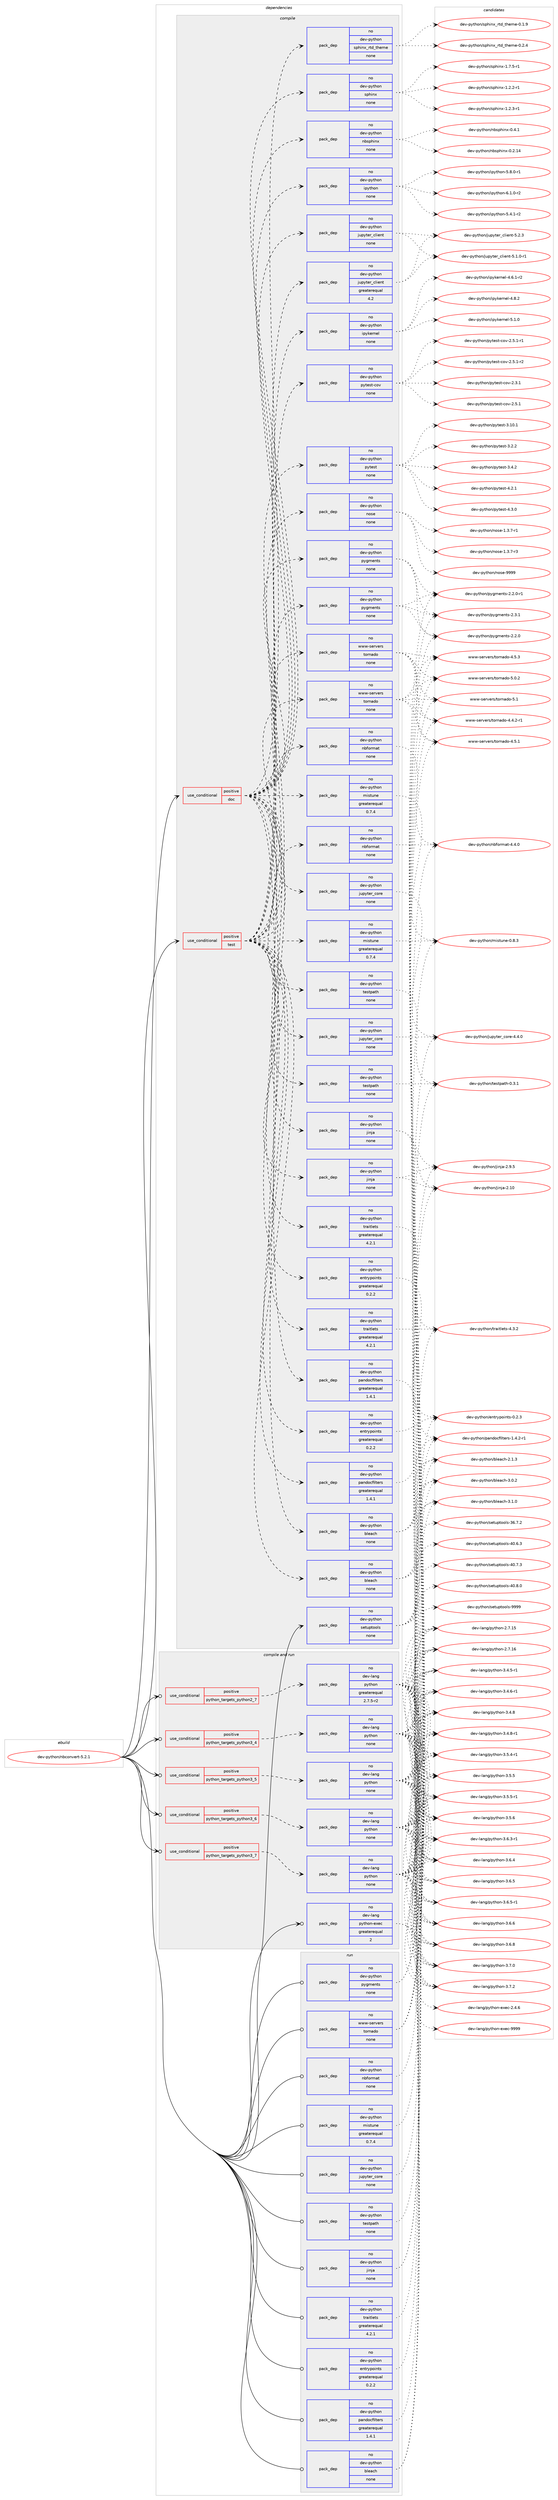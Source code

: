 digraph prolog {

# *************
# Graph options
# *************

newrank=true;
concentrate=true;
compound=true;
graph [rankdir=LR,fontname=Helvetica,fontsize=10,ranksep=1.5];#, ranksep=2.5, nodesep=0.2];
edge  [arrowhead=vee];
node  [fontname=Helvetica,fontsize=10];

# **********
# The ebuild
# **********

subgraph cluster_leftcol {
color=gray;
rank=same;
label=<<i>ebuild</i>>;
id [label="dev-python/nbconvert-5.2.1", color=red, width=4, href="../dev-python/nbconvert-5.2.1.svg"];
}

# ****************
# The dependencies
# ****************

subgraph cluster_midcol {
color=gray;
label=<<i>dependencies</i>>;
subgraph cluster_compile {
fillcolor="#eeeeee";
style=filled;
label=<<i>compile</i>>;
subgraph cond377928 {
dependency1420118 [label=<<TABLE BORDER="0" CELLBORDER="1" CELLSPACING="0" CELLPADDING="4"><TR><TD ROWSPAN="3" CELLPADDING="10">use_conditional</TD></TR><TR><TD>positive</TD></TR><TR><TD>doc</TD></TR></TABLE>>, shape=none, color=red];
subgraph pack1018916 {
dependency1420119 [label=<<TABLE BORDER="0" CELLBORDER="1" CELLSPACING="0" CELLPADDING="4" WIDTH="220"><TR><TD ROWSPAN="6" CELLPADDING="30">pack_dep</TD></TR><TR><TD WIDTH="110">no</TD></TR><TR><TD>dev-python</TD></TR><TR><TD>bleach</TD></TR><TR><TD>none</TD></TR><TR><TD></TD></TR></TABLE>>, shape=none, color=blue];
}
dependency1420118:e -> dependency1420119:w [weight=20,style="dashed",arrowhead="vee"];
subgraph pack1018917 {
dependency1420120 [label=<<TABLE BORDER="0" CELLBORDER="1" CELLSPACING="0" CELLPADDING="4" WIDTH="220"><TR><TD ROWSPAN="6" CELLPADDING="30">pack_dep</TD></TR><TR><TD WIDTH="110">no</TD></TR><TR><TD>dev-python</TD></TR><TR><TD>entrypoints</TD></TR><TR><TD>greaterequal</TD></TR><TR><TD>0.2.2</TD></TR></TABLE>>, shape=none, color=blue];
}
dependency1420118:e -> dependency1420120:w [weight=20,style="dashed",arrowhead="vee"];
subgraph pack1018918 {
dependency1420121 [label=<<TABLE BORDER="0" CELLBORDER="1" CELLSPACING="0" CELLPADDING="4" WIDTH="220"><TR><TD ROWSPAN="6" CELLPADDING="30">pack_dep</TD></TR><TR><TD WIDTH="110">no</TD></TR><TR><TD>dev-python</TD></TR><TR><TD>jinja</TD></TR><TR><TD>none</TD></TR><TR><TD></TD></TR></TABLE>>, shape=none, color=blue];
}
dependency1420118:e -> dependency1420121:w [weight=20,style="dashed",arrowhead="vee"];
subgraph pack1018919 {
dependency1420122 [label=<<TABLE BORDER="0" CELLBORDER="1" CELLSPACING="0" CELLPADDING="4" WIDTH="220"><TR><TD ROWSPAN="6" CELLPADDING="30">pack_dep</TD></TR><TR><TD WIDTH="110">no</TD></TR><TR><TD>dev-python</TD></TR><TR><TD>jupyter_core</TD></TR><TR><TD>none</TD></TR><TR><TD></TD></TR></TABLE>>, shape=none, color=blue];
}
dependency1420118:e -> dependency1420122:w [weight=20,style="dashed",arrowhead="vee"];
subgraph pack1018920 {
dependency1420123 [label=<<TABLE BORDER="0" CELLBORDER="1" CELLSPACING="0" CELLPADDING="4" WIDTH="220"><TR><TD ROWSPAN="6" CELLPADDING="30">pack_dep</TD></TR><TR><TD WIDTH="110">no</TD></TR><TR><TD>dev-python</TD></TR><TR><TD>mistune</TD></TR><TR><TD>greaterequal</TD></TR><TR><TD>0.7.4</TD></TR></TABLE>>, shape=none, color=blue];
}
dependency1420118:e -> dependency1420123:w [weight=20,style="dashed",arrowhead="vee"];
subgraph pack1018921 {
dependency1420124 [label=<<TABLE BORDER="0" CELLBORDER="1" CELLSPACING="0" CELLPADDING="4" WIDTH="220"><TR><TD ROWSPAN="6" CELLPADDING="30">pack_dep</TD></TR><TR><TD WIDTH="110">no</TD></TR><TR><TD>dev-python</TD></TR><TR><TD>nbformat</TD></TR><TR><TD>none</TD></TR><TR><TD></TD></TR></TABLE>>, shape=none, color=blue];
}
dependency1420118:e -> dependency1420124:w [weight=20,style="dashed",arrowhead="vee"];
subgraph pack1018922 {
dependency1420125 [label=<<TABLE BORDER="0" CELLBORDER="1" CELLSPACING="0" CELLPADDING="4" WIDTH="220"><TR><TD ROWSPAN="6" CELLPADDING="30">pack_dep</TD></TR><TR><TD WIDTH="110">no</TD></TR><TR><TD>dev-python</TD></TR><TR><TD>pandocfilters</TD></TR><TR><TD>greaterequal</TD></TR><TR><TD>1.4.1</TD></TR></TABLE>>, shape=none, color=blue];
}
dependency1420118:e -> dependency1420125:w [weight=20,style="dashed",arrowhead="vee"];
subgraph pack1018923 {
dependency1420126 [label=<<TABLE BORDER="0" CELLBORDER="1" CELLSPACING="0" CELLPADDING="4" WIDTH="220"><TR><TD ROWSPAN="6" CELLPADDING="30">pack_dep</TD></TR><TR><TD WIDTH="110">no</TD></TR><TR><TD>dev-python</TD></TR><TR><TD>pygments</TD></TR><TR><TD>none</TD></TR><TR><TD></TD></TR></TABLE>>, shape=none, color=blue];
}
dependency1420118:e -> dependency1420126:w [weight=20,style="dashed",arrowhead="vee"];
subgraph pack1018924 {
dependency1420127 [label=<<TABLE BORDER="0" CELLBORDER="1" CELLSPACING="0" CELLPADDING="4" WIDTH="220"><TR><TD ROWSPAN="6" CELLPADDING="30">pack_dep</TD></TR><TR><TD WIDTH="110">no</TD></TR><TR><TD>dev-python</TD></TR><TR><TD>traitlets</TD></TR><TR><TD>greaterequal</TD></TR><TR><TD>4.2.1</TD></TR></TABLE>>, shape=none, color=blue];
}
dependency1420118:e -> dependency1420127:w [weight=20,style="dashed",arrowhead="vee"];
subgraph pack1018925 {
dependency1420128 [label=<<TABLE BORDER="0" CELLBORDER="1" CELLSPACING="0" CELLPADDING="4" WIDTH="220"><TR><TD ROWSPAN="6" CELLPADDING="30">pack_dep</TD></TR><TR><TD WIDTH="110">no</TD></TR><TR><TD>dev-python</TD></TR><TR><TD>testpath</TD></TR><TR><TD>none</TD></TR><TR><TD></TD></TR></TABLE>>, shape=none, color=blue];
}
dependency1420118:e -> dependency1420128:w [weight=20,style="dashed",arrowhead="vee"];
subgraph pack1018926 {
dependency1420129 [label=<<TABLE BORDER="0" CELLBORDER="1" CELLSPACING="0" CELLPADDING="4" WIDTH="220"><TR><TD ROWSPAN="6" CELLPADDING="30">pack_dep</TD></TR><TR><TD WIDTH="110">no</TD></TR><TR><TD>www-servers</TD></TR><TR><TD>tornado</TD></TR><TR><TD>none</TD></TR><TR><TD></TD></TR></TABLE>>, shape=none, color=blue];
}
dependency1420118:e -> dependency1420129:w [weight=20,style="dashed",arrowhead="vee"];
subgraph pack1018927 {
dependency1420130 [label=<<TABLE BORDER="0" CELLBORDER="1" CELLSPACING="0" CELLPADDING="4" WIDTH="220"><TR><TD ROWSPAN="6" CELLPADDING="30">pack_dep</TD></TR><TR><TD WIDTH="110">no</TD></TR><TR><TD>dev-python</TD></TR><TR><TD>ipython</TD></TR><TR><TD>none</TD></TR><TR><TD></TD></TR></TABLE>>, shape=none, color=blue];
}
dependency1420118:e -> dependency1420130:w [weight=20,style="dashed",arrowhead="vee"];
subgraph pack1018928 {
dependency1420131 [label=<<TABLE BORDER="0" CELLBORDER="1" CELLSPACING="0" CELLPADDING="4" WIDTH="220"><TR><TD ROWSPAN="6" CELLPADDING="30">pack_dep</TD></TR><TR><TD WIDTH="110">no</TD></TR><TR><TD>dev-python</TD></TR><TR><TD>jupyter_client</TD></TR><TR><TD>none</TD></TR><TR><TD></TD></TR></TABLE>>, shape=none, color=blue];
}
dependency1420118:e -> dependency1420131:w [weight=20,style="dashed",arrowhead="vee"];
subgraph pack1018929 {
dependency1420132 [label=<<TABLE BORDER="0" CELLBORDER="1" CELLSPACING="0" CELLPADDING="4" WIDTH="220"><TR><TD ROWSPAN="6" CELLPADDING="30">pack_dep</TD></TR><TR><TD WIDTH="110">no</TD></TR><TR><TD>dev-python</TD></TR><TR><TD>nbsphinx</TD></TR><TR><TD>none</TD></TR><TR><TD></TD></TR></TABLE>>, shape=none, color=blue];
}
dependency1420118:e -> dependency1420132:w [weight=20,style="dashed",arrowhead="vee"];
subgraph pack1018930 {
dependency1420133 [label=<<TABLE BORDER="0" CELLBORDER="1" CELLSPACING="0" CELLPADDING="4" WIDTH="220"><TR><TD ROWSPAN="6" CELLPADDING="30">pack_dep</TD></TR><TR><TD WIDTH="110">no</TD></TR><TR><TD>dev-python</TD></TR><TR><TD>sphinx</TD></TR><TR><TD>none</TD></TR><TR><TD></TD></TR></TABLE>>, shape=none, color=blue];
}
dependency1420118:e -> dependency1420133:w [weight=20,style="dashed",arrowhead="vee"];
subgraph pack1018931 {
dependency1420134 [label=<<TABLE BORDER="0" CELLBORDER="1" CELLSPACING="0" CELLPADDING="4" WIDTH="220"><TR><TD ROWSPAN="6" CELLPADDING="30">pack_dep</TD></TR><TR><TD WIDTH="110">no</TD></TR><TR><TD>dev-python</TD></TR><TR><TD>sphinx_rtd_theme</TD></TR><TR><TD>none</TD></TR><TR><TD></TD></TR></TABLE>>, shape=none, color=blue];
}
dependency1420118:e -> dependency1420134:w [weight=20,style="dashed",arrowhead="vee"];
}
id:e -> dependency1420118:w [weight=20,style="solid",arrowhead="vee"];
subgraph cond377929 {
dependency1420135 [label=<<TABLE BORDER="0" CELLBORDER="1" CELLSPACING="0" CELLPADDING="4"><TR><TD ROWSPAN="3" CELLPADDING="10">use_conditional</TD></TR><TR><TD>positive</TD></TR><TR><TD>test</TD></TR></TABLE>>, shape=none, color=red];
subgraph pack1018932 {
dependency1420136 [label=<<TABLE BORDER="0" CELLBORDER="1" CELLSPACING="0" CELLPADDING="4" WIDTH="220"><TR><TD ROWSPAN="6" CELLPADDING="30">pack_dep</TD></TR><TR><TD WIDTH="110">no</TD></TR><TR><TD>dev-python</TD></TR><TR><TD>bleach</TD></TR><TR><TD>none</TD></TR><TR><TD></TD></TR></TABLE>>, shape=none, color=blue];
}
dependency1420135:e -> dependency1420136:w [weight=20,style="dashed",arrowhead="vee"];
subgraph pack1018933 {
dependency1420137 [label=<<TABLE BORDER="0" CELLBORDER="1" CELLSPACING="0" CELLPADDING="4" WIDTH="220"><TR><TD ROWSPAN="6" CELLPADDING="30">pack_dep</TD></TR><TR><TD WIDTH="110">no</TD></TR><TR><TD>dev-python</TD></TR><TR><TD>entrypoints</TD></TR><TR><TD>greaterequal</TD></TR><TR><TD>0.2.2</TD></TR></TABLE>>, shape=none, color=blue];
}
dependency1420135:e -> dependency1420137:w [weight=20,style="dashed",arrowhead="vee"];
subgraph pack1018934 {
dependency1420138 [label=<<TABLE BORDER="0" CELLBORDER="1" CELLSPACING="0" CELLPADDING="4" WIDTH="220"><TR><TD ROWSPAN="6" CELLPADDING="30">pack_dep</TD></TR><TR><TD WIDTH="110">no</TD></TR><TR><TD>dev-python</TD></TR><TR><TD>jinja</TD></TR><TR><TD>none</TD></TR><TR><TD></TD></TR></TABLE>>, shape=none, color=blue];
}
dependency1420135:e -> dependency1420138:w [weight=20,style="dashed",arrowhead="vee"];
subgraph pack1018935 {
dependency1420139 [label=<<TABLE BORDER="0" CELLBORDER="1" CELLSPACING="0" CELLPADDING="4" WIDTH="220"><TR><TD ROWSPAN="6" CELLPADDING="30">pack_dep</TD></TR><TR><TD WIDTH="110">no</TD></TR><TR><TD>dev-python</TD></TR><TR><TD>jupyter_core</TD></TR><TR><TD>none</TD></TR><TR><TD></TD></TR></TABLE>>, shape=none, color=blue];
}
dependency1420135:e -> dependency1420139:w [weight=20,style="dashed",arrowhead="vee"];
subgraph pack1018936 {
dependency1420140 [label=<<TABLE BORDER="0" CELLBORDER="1" CELLSPACING="0" CELLPADDING="4" WIDTH="220"><TR><TD ROWSPAN="6" CELLPADDING="30">pack_dep</TD></TR><TR><TD WIDTH="110">no</TD></TR><TR><TD>dev-python</TD></TR><TR><TD>mistune</TD></TR><TR><TD>greaterequal</TD></TR><TR><TD>0.7.4</TD></TR></TABLE>>, shape=none, color=blue];
}
dependency1420135:e -> dependency1420140:w [weight=20,style="dashed",arrowhead="vee"];
subgraph pack1018937 {
dependency1420141 [label=<<TABLE BORDER="0" CELLBORDER="1" CELLSPACING="0" CELLPADDING="4" WIDTH="220"><TR><TD ROWSPAN="6" CELLPADDING="30">pack_dep</TD></TR><TR><TD WIDTH="110">no</TD></TR><TR><TD>dev-python</TD></TR><TR><TD>nbformat</TD></TR><TR><TD>none</TD></TR><TR><TD></TD></TR></TABLE>>, shape=none, color=blue];
}
dependency1420135:e -> dependency1420141:w [weight=20,style="dashed",arrowhead="vee"];
subgraph pack1018938 {
dependency1420142 [label=<<TABLE BORDER="0" CELLBORDER="1" CELLSPACING="0" CELLPADDING="4" WIDTH="220"><TR><TD ROWSPAN="6" CELLPADDING="30">pack_dep</TD></TR><TR><TD WIDTH="110">no</TD></TR><TR><TD>dev-python</TD></TR><TR><TD>pandocfilters</TD></TR><TR><TD>greaterequal</TD></TR><TR><TD>1.4.1</TD></TR></TABLE>>, shape=none, color=blue];
}
dependency1420135:e -> dependency1420142:w [weight=20,style="dashed",arrowhead="vee"];
subgraph pack1018939 {
dependency1420143 [label=<<TABLE BORDER="0" CELLBORDER="1" CELLSPACING="0" CELLPADDING="4" WIDTH="220"><TR><TD ROWSPAN="6" CELLPADDING="30">pack_dep</TD></TR><TR><TD WIDTH="110">no</TD></TR><TR><TD>dev-python</TD></TR><TR><TD>pygments</TD></TR><TR><TD>none</TD></TR><TR><TD></TD></TR></TABLE>>, shape=none, color=blue];
}
dependency1420135:e -> dependency1420143:w [weight=20,style="dashed",arrowhead="vee"];
subgraph pack1018940 {
dependency1420144 [label=<<TABLE BORDER="0" CELLBORDER="1" CELLSPACING="0" CELLPADDING="4" WIDTH="220"><TR><TD ROWSPAN="6" CELLPADDING="30">pack_dep</TD></TR><TR><TD WIDTH="110">no</TD></TR><TR><TD>dev-python</TD></TR><TR><TD>traitlets</TD></TR><TR><TD>greaterequal</TD></TR><TR><TD>4.2.1</TD></TR></TABLE>>, shape=none, color=blue];
}
dependency1420135:e -> dependency1420144:w [weight=20,style="dashed",arrowhead="vee"];
subgraph pack1018941 {
dependency1420145 [label=<<TABLE BORDER="0" CELLBORDER="1" CELLSPACING="0" CELLPADDING="4" WIDTH="220"><TR><TD ROWSPAN="6" CELLPADDING="30">pack_dep</TD></TR><TR><TD WIDTH="110">no</TD></TR><TR><TD>dev-python</TD></TR><TR><TD>testpath</TD></TR><TR><TD>none</TD></TR><TR><TD></TD></TR></TABLE>>, shape=none, color=blue];
}
dependency1420135:e -> dependency1420145:w [weight=20,style="dashed",arrowhead="vee"];
subgraph pack1018942 {
dependency1420146 [label=<<TABLE BORDER="0" CELLBORDER="1" CELLSPACING="0" CELLPADDING="4" WIDTH="220"><TR><TD ROWSPAN="6" CELLPADDING="30">pack_dep</TD></TR><TR><TD WIDTH="110">no</TD></TR><TR><TD>www-servers</TD></TR><TR><TD>tornado</TD></TR><TR><TD>none</TD></TR><TR><TD></TD></TR></TABLE>>, shape=none, color=blue];
}
dependency1420135:e -> dependency1420146:w [weight=20,style="dashed",arrowhead="vee"];
subgraph pack1018943 {
dependency1420147 [label=<<TABLE BORDER="0" CELLBORDER="1" CELLSPACING="0" CELLPADDING="4" WIDTH="220"><TR><TD ROWSPAN="6" CELLPADDING="30">pack_dep</TD></TR><TR><TD WIDTH="110">no</TD></TR><TR><TD>dev-python</TD></TR><TR><TD>nose</TD></TR><TR><TD>none</TD></TR><TR><TD></TD></TR></TABLE>>, shape=none, color=blue];
}
dependency1420135:e -> dependency1420147:w [weight=20,style="dashed",arrowhead="vee"];
subgraph pack1018944 {
dependency1420148 [label=<<TABLE BORDER="0" CELLBORDER="1" CELLSPACING="0" CELLPADDING="4" WIDTH="220"><TR><TD ROWSPAN="6" CELLPADDING="30">pack_dep</TD></TR><TR><TD WIDTH="110">no</TD></TR><TR><TD>dev-python</TD></TR><TR><TD>pytest</TD></TR><TR><TD>none</TD></TR><TR><TD></TD></TR></TABLE>>, shape=none, color=blue];
}
dependency1420135:e -> dependency1420148:w [weight=20,style="dashed",arrowhead="vee"];
subgraph pack1018945 {
dependency1420149 [label=<<TABLE BORDER="0" CELLBORDER="1" CELLSPACING="0" CELLPADDING="4" WIDTH="220"><TR><TD ROWSPAN="6" CELLPADDING="30">pack_dep</TD></TR><TR><TD WIDTH="110">no</TD></TR><TR><TD>dev-python</TD></TR><TR><TD>pytest-cov</TD></TR><TR><TD>none</TD></TR><TR><TD></TD></TR></TABLE>>, shape=none, color=blue];
}
dependency1420135:e -> dependency1420149:w [weight=20,style="dashed",arrowhead="vee"];
subgraph pack1018946 {
dependency1420150 [label=<<TABLE BORDER="0" CELLBORDER="1" CELLSPACING="0" CELLPADDING="4" WIDTH="220"><TR><TD ROWSPAN="6" CELLPADDING="30">pack_dep</TD></TR><TR><TD WIDTH="110">no</TD></TR><TR><TD>dev-python</TD></TR><TR><TD>ipykernel</TD></TR><TR><TD>none</TD></TR><TR><TD></TD></TR></TABLE>>, shape=none, color=blue];
}
dependency1420135:e -> dependency1420150:w [weight=20,style="dashed",arrowhead="vee"];
subgraph pack1018947 {
dependency1420151 [label=<<TABLE BORDER="0" CELLBORDER="1" CELLSPACING="0" CELLPADDING="4" WIDTH="220"><TR><TD ROWSPAN="6" CELLPADDING="30">pack_dep</TD></TR><TR><TD WIDTH="110">no</TD></TR><TR><TD>dev-python</TD></TR><TR><TD>jupyter_client</TD></TR><TR><TD>greaterequal</TD></TR><TR><TD>4.2</TD></TR></TABLE>>, shape=none, color=blue];
}
dependency1420135:e -> dependency1420151:w [weight=20,style="dashed",arrowhead="vee"];
}
id:e -> dependency1420135:w [weight=20,style="solid",arrowhead="vee"];
subgraph pack1018948 {
dependency1420152 [label=<<TABLE BORDER="0" CELLBORDER="1" CELLSPACING="0" CELLPADDING="4" WIDTH="220"><TR><TD ROWSPAN="6" CELLPADDING="30">pack_dep</TD></TR><TR><TD WIDTH="110">no</TD></TR><TR><TD>dev-python</TD></TR><TR><TD>setuptools</TD></TR><TR><TD>none</TD></TR><TR><TD></TD></TR></TABLE>>, shape=none, color=blue];
}
id:e -> dependency1420152:w [weight=20,style="solid",arrowhead="vee"];
}
subgraph cluster_compileandrun {
fillcolor="#eeeeee";
style=filled;
label=<<i>compile and run</i>>;
subgraph cond377930 {
dependency1420153 [label=<<TABLE BORDER="0" CELLBORDER="1" CELLSPACING="0" CELLPADDING="4"><TR><TD ROWSPAN="3" CELLPADDING="10">use_conditional</TD></TR><TR><TD>positive</TD></TR><TR><TD>python_targets_python2_7</TD></TR></TABLE>>, shape=none, color=red];
subgraph pack1018949 {
dependency1420154 [label=<<TABLE BORDER="0" CELLBORDER="1" CELLSPACING="0" CELLPADDING="4" WIDTH="220"><TR><TD ROWSPAN="6" CELLPADDING="30">pack_dep</TD></TR><TR><TD WIDTH="110">no</TD></TR><TR><TD>dev-lang</TD></TR><TR><TD>python</TD></TR><TR><TD>greaterequal</TD></TR><TR><TD>2.7.5-r2</TD></TR></TABLE>>, shape=none, color=blue];
}
dependency1420153:e -> dependency1420154:w [weight=20,style="dashed",arrowhead="vee"];
}
id:e -> dependency1420153:w [weight=20,style="solid",arrowhead="odotvee"];
subgraph cond377931 {
dependency1420155 [label=<<TABLE BORDER="0" CELLBORDER="1" CELLSPACING="0" CELLPADDING="4"><TR><TD ROWSPAN="3" CELLPADDING="10">use_conditional</TD></TR><TR><TD>positive</TD></TR><TR><TD>python_targets_python3_4</TD></TR></TABLE>>, shape=none, color=red];
subgraph pack1018950 {
dependency1420156 [label=<<TABLE BORDER="0" CELLBORDER="1" CELLSPACING="0" CELLPADDING="4" WIDTH="220"><TR><TD ROWSPAN="6" CELLPADDING="30">pack_dep</TD></TR><TR><TD WIDTH="110">no</TD></TR><TR><TD>dev-lang</TD></TR><TR><TD>python</TD></TR><TR><TD>none</TD></TR><TR><TD></TD></TR></TABLE>>, shape=none, color=blue];
}
dependency1420155:e -> dependency1420156:w [weight=20,style="dashed",arrowhead="vee"];
}
id:e -> dependency1420155:w [weight=20,style="solid",arrowhead="odotvee"];
subgraph cond377932 {
dependency1420157 [label=<<TABLE BORDER="0" CELLBORDER="1" CELLSPACING="0" CELLPADDING="4"><TR><TD ROWSPAN="3" CELLPADDING="10">use_conditional</TD></TR><TR><TD>positive</TD></TR><TR><TD>python_targets_python3_5</TD></TR></TABLE>>, shape=none, color=red];
subgraph pack1018951 {
dependency1420158 [label=<<TABLE BORDER="0" CELLBORDER="1" CELLSPACING="0" CELLPADDING="4" WIDTH="220"><TR><TD ROWSPAN="6" CELLPADDING="30">pack_dep</TD></TR><TR><TD WIDTH="110">no</TD></TR><TR><TD>dev-lang</TD></TR><TR><TD>python</TD></TR><TR><TD>none</TD></TR><TR><TD></TD></TR></TABLE>>, shape=none, color=blue];
}
dependency1420157:e -> dependency1420158:w [weight=20,style="dashed",arrowhead="vee"];
}
id:e -> dependency1420157:w [weight=20,style="solid",arrowhead="odotvee"];
subgraph cond377933 {
dependency1420159 [label=<<TABLE BORDER="0" CELLBORDER="1" CELLSPACING="0" CELLPADDING="4"><TR><TD ROWSPAN="3" CELLPADDING="10">use_conditional</TD></TR><TR><TD>positive</TD></TR><TR><TD>python_targets_python3_6</TD></TR></TABLE>>, shape=none, color=red];
subgraph pack1018952 {
dependency1420160 [label=<<TABLE BORDER="0" CELLBORDER="1" CELLSPACING="0" CELLPADDING="4" WIDTH="220"><TR><TD ROWSPAN="6" CELLPADDING="30">pack_dep</TD></TR><TR><TD WIDTH="110">no</TD></TR><TR><TD>dev-lang</TD></TR><TR><TD>python</TD></TR><TR><TD>none</TD></TR><TR><TD></TD></TR></TABLE>>, shape=none, color=blue];
}
dependency1420159:e -> dependency1420160:w [weight=20,style="dashed",arrowhead="vee"];
}
id:e -> dependency1420159:w [weight=20,style="solid",arrowhead="odotvee"];
subgraph cond377934 {
dependency1420161 [label=<<TABLE BORDER="0" CELLBORDER="1" CELLSPACING="0" CELLPADDING="4"><TR><TD ROWSPAN="3" CELLPADDING="10">use_conditional</TD></TR><TR><TD>positive</TD></TR><TR><TD>python_targets_python3_7</TD></TR></TABLE>>, shape=none, color=red];
subgraph pack1018953 {
dependency1420162 [label=<<TABLE BORDER="0" CELLBORDER="1" CELLSPACING="0" CELLPADDING="4" WIDTH="220"><TR><TD ROWSPAN="6" CELLPADDING="30">pack_dep</TD></TR><TR><TD WIDTH="110">no</TD></TR><TR><TD>dev-lang</TD></TR><TR><TD>python</TD></TR><TR><TD>none</TD></TR><TR><TD></TD></TR></TABLE>>, shape=none, color=blue];
}
dependency1420161:e -> dependency1420162:w [weight=20,style="dashed",arrowhead="vee"];
}
id:e -> dependency1420161:w [weight=20,style="solid",arrowhead="odotvee"];
subgraph pack1018954 {
dependency1420163 [label=<<TABLE BORDER="0" CELLBORDER="1" CELLSPACING="0" CELLPADDING="4" WIDTH="220"><TR><TD ROWSPAN="6" CELLPADDING="30">pack_dep</TD></TR><TR><TD WIDTH="110">no</TD></TR><TR><TD>dev-lang</TD></TR><TR><TD>python-exec</TD></TR><TR><TD>greaterequal</TD></TR><TR><TD>2</TD></TR></TABLE>>, shape=none, color=blue];
}
id:e -> dependency1420163:w [weight=20,style="solid",arrowhead="odotvee"];
}
subgraph cluster_run {
fillcolor="#eeeeee";
style=filled;
label=<<i>run</i>>;
subgraph pack1018955 {
dependency1420164 [label=<<TABLE BORDER="0" CELLBORDER="1" CELLSPACING="0" CELLPADDING="4" WIDTH="220"><TR><TD ROWSPAN="6" CELLPADDING="30">pack_dep</TD></TR><TR><TD WIDTH="110">no</TD></TR><TR><TD>dev-python</TD></TR><TR><TD>bleach</TD></TR><TR><TD>none</TD></TR><TR><TD></TD></TR></TABLE>>, shape=none, color=blue];
}
id:e -> dependency1420164:w [weight=20,style="solid",arrowhead="odot"];
subgraph pack1018956 {
dependency1420165 [label=<<TABLE BORDER="0" CELLBORDER="1" CELLSPACING="0" CELLPADDING="4" WIDTH="220"><TR><TD ROWSPAN="6" CELLPADDING="30">pack_dep</TD></TR><TR><TD WIDTH="110">no</TD></TR><TR><TD>dev-python</TD></TR><TR><TD>entrypoints</TD></TR><TR><TD>greaterequal</TD></TR><TR><TD>0.2.2</TD></TR></TABLE>>, shape=none, color=blue];
}
id:e -> dependency1420165:w [weight=20,style="solid",arrowhead="odot"];
subgraph pack1018957 {
dependency1420166 [label=<<TABLE BORDER="0" CELLBORDER="1" CELLSPACING="0" CELLPADDING="4" WIDTH="220"><TR><TD ROWSPAN="6" CELLPADDING="30">pack_dep</TD></TR><TR><TD WIDTH="110">no</TD></TR><TR><TD>dev-python</TD></TR><TR><TD>jinja</TD></TR><TR><TD>none</TD></TR><TR><TD></TD></TR></TABLE>>, shape=none, color=blue];
}
id:e -> dependency1420166:w [weight=20,style="solid",arrowhead="odot"];
subgraph pack1018958 {
dependency1420167 [label=<<TABLE BORDER="0" CELLBORDER="1" CELLSPACING="0" CELLPADDING="4" WIDTH="220"><TR><TD ROWSPAN="6" CELLPADDING="30">pack_dep</TD></TR><TR><TD WIDTH="110">no</TD></TR><TR><TD>dev-python</TD></TR><TR><TD>jupyter_core</TD></TR><TR><TD>none</TD></TR><TR><TD></TD></TR></TABLE>>, shape=none, color=blue];
}
id:e -> dependency1420167:w [weight=20,style="solid",arrowhead="odot"];
subgraph pack1018959 {
dependency1420168 [label=<<TABLE BORDER="0" CELLBORDER="1" CELLSPACING="0" CELLPADDING="4" WIDTH="220"><TR><TD ROWSPAN="6" CELLPADDING="30">pack_dep</TD></TR><TR><TD WIDTH="110">no</TD></TR><TR><TD>dev-python</TD></TR><TR><TD>mistune</TD></TR><TR><TD>greaterequal</TD></TR><TR><TD>0.7.4</TD></TR></TABLE>>, shape=none, color=blue];
}
id:e -> dependency1420168:w [weight=20,style="solid",arrowhead="odot"];
subgraph pack1018960 {
dependency1420169 [label=<<TABLE BORDER="0" CELLBORDER="1" CELLSPACING="0" CELLPADDING="4" WIDTH="220"><TR><TD ROWSPAN="6" CELLPADDING="30">pack_dep</TD></TR><TR><TD WIDTH="110">no</TD></TR><TR><TD>dev-python</TD></TR><TR><TD>nbformat</TD></TR><TR><TD>none</TD></TR><TR><TD></TD></TR></TABLE>>, shape=none, color=blue];
}
id:e -> dependency1420169:w [weight=20,style="solid",arrowhead="odot"];
subgraph pack1018961 {
dependency1420170 [label=<<TABLE BORDER="0" CELLBORDER="1" CELLSPACING="0" CELLPADDING="4" WIDTH="220"><TR><TD ROWSPAN="6" CELLPADDING="30">pack_dep</TD></TR><TR><TD WIDTH="110">no</TD></TR><TR><TD>dev-python</TD></TR><TR><TD>pandocfilters</TD></TR><TR><TD>greaterequal</TD></TR><TR><TD>1.4.1</TD></TR></TABLE>>, shape=none, color=blue];
}
id:e -> dependency1420170:w [weight=20,style="solid",arrowhead="odot"];
subgraph pack1018962 {
dependency1420171 [label=<<TABLE BORDER="0" CELLBORDER="1" CELLSPACING="0" CELLPADDING="4" WIDTH="220"><TR><TD ROWSPAN="6" CELLPADDING="30">pack_dep</TD></TR><TR><TD WIDTH="110">no</TD></TR><TR><TD>dev-python</TD></TR><TR><TD>pygments</TD></TR><TR><TD>none</TD></TR><TR><TD></TD></TR></TABLE>>, shape=none, color=blue];
}
id:e -> dependency1420171:w [weight=20,style="solid",arrowhead="odot"];
subgraph pack1018963 {
dependency1420172 [label=<<TABLE BORDER="0" CELLBORDER="1" CELLSPACING="0" CELLPADDING="4" WIDTH="220"><TR><TD ROWSPAN="6" CELLPADDING="30">pack_dep</TD></TR><TR><TD WIDTH="110">no</TD></TR><TR><TD>dev-python</TD></TR><TR><TD>testpath</TD></TR><TR><TD>none</TD></TR><TR><TD></TD></TR></TABLE>>, shape=none, color=blue];
}
id:e -> dependency1420172:w [weight=20,style="solid",arrowhead="odot"];
subgraph pack1018964 {
dependency1420173 [label=<<TABLE BORDER="0" CELLBORDER="1" CELLSPACING="0" CELLPADDING="4" WIDTH="220"><TR><TD ROWSPAN="6" CELLPADDING="30">pack_dep</TD></TR><TR><TD WIDTH="110">no</TD></TR><TR><TD>dev-python</TD></TR><TR><TD>traitlets</TD></TR><TR><TD>greaterequal</TD></TR><TR><TD>4.2.1</TD></TR></TABLE>>, shape=none, color=blue];
}
id:e -> dependency1420173:w [weight=20,style="solid",arrowhead="odot"];
subgraph pack1018965 {
dependency1420174 [label=<<TABLE BORDER="0" CELLBORDER="1" CELLSPACING="0" CELLPADDING="4" WIDTH="220"><TR><TD ROWSPAN="6" CELLPADDING="30">pack_dep</TD></TR><TR><TD WIDTH="110">no</TD></TR><TR><TD>www-servers</TD></TR><TR><TD>tornado</TD></TR><TR><TD>none</TD></TR><TR><TD></TD></TR></TABLE>>, shape=none, color=blue];
}
id:e -> dependency1420174:w [weight=20,style="solid",arrowhead="odot"];
}
}

# **************
# The candidates
# **************

subgraph cluster_choices {
rank=same;
color=gray;
label=<<i>candidates</i>>;

subgraph choice1018916 {
color=black;
nodesep=1;
choice1001011184511212111610411111047981081019799104455046494651 [label="dev-python/bleach-2.1.3", color=red, width=4,href="../dev-python/bleach-2.1.3.svg"];
choice1001011184511212111610411111047981081019799104455146484650 [label="dev-python/bleach-3.0.2", color=red, width=4,href="../dev-python/bleach-3.0.2.svg"];
choice1001011184511212111610411111047981081019799104455146494648 [label="dev-python/bleach-3.1.0", color=red, width=4,href="../dev-python/bleach-3.1.0.svg"];
dependency1420119:e -> choice1001011184511212111610411111047981081019799104455046494651:w [style=dotted,weight="100"];
dependency1420119:e -> choice1001011184511212111610411111047981081019799104455146484650:w [style=dotted,weight="100"];
dependency1420119:e -> choice1001011184511212111610411111047981081019799104455146494648:w [style=dotted,weight="100"];
}
subgraph choice1018917 {
color=black;
nodesep=1;
choice1001011184511212111610411111047101110116114121112111105110116115454846504651 [label="dev-python/entrypoints-0.2.3", color=red, width=4,href="../dev-python/entrypoints-0.2.3.svg"];
dependency1420120:e -> choice1001011184511212111610411111047101110116114121112111105110116115454846504651:w [style=dotted,weight="100"];
}
subgraph choice1018918 {
color=black;
nodesep=1;
choice1001011184511212111610411111047106105110106974550464948 [label="dev-python/jinja-2.10", color=red, width=4,href="../dev-python/jinja-2.10.svg"];
choice100101118451121211161041111104710610511010697455046574653 [label="dev-python/jinja-2.9.5", color=red, width=4,href="../dev-python/jinja-2.9.5.svg"];
dependency1420121:e -> choice1001011184511212111610411111047106105110106974550464948:w [style=dotted,weight="100"];
dependency1420121:e -> choice100101118451121211161041111104710610511010697455046574653:w [style=dotted,weight="100"];
}
subgraph choice1018919 {
color=black;
nodesep=1;
choice10010111845112121116104111110471061171121211161011149599111114101455246524648 [label="dev-python/jupyter_core-4.4.0", color=red, width=4,href="../dev-python/jupyter_core-4.4.0.svg"];
dependency1420122:e -> choice10010111845112121116104111110471061171121211161011149599111114101455246524648:w [style=dotted,weight="100"];
}
subgraph choice1018920 {
color=black;
nodesep=1;
choice1001011184511212111610411111047109105115116117110101454846564651 [label="dev-python/mistune-0.8.3", color=red, width=4,href="../dev-python/mistune-0.8.3.svg"];
dependency1420123:e -> choice1001011184511212111610411111047109105115116117110101454846564651:w [style=dotted,weight="100"];
}
subgraph choice1018921 {
color=black;
nodesep=1;
choice10010111845112121116104111110471109810211111410997116455246524648 [label="dev-python/nbformat-4.4.0", color=red, width=4,href="../dev-python/nbformat-4.4.0.svg"];
dependency1420124:e -> choice10010111845112121116104111110471109810211111410997116455246524648:w [style=dotted,weight="100"];
}
subgraph choice1018922 {
color=black;
nodesep=1;
choice100101118451121211161041111104711297110100111991021051081161011141154549465246504511449 [label="dev-python/pandocfilters-1.4.2-r1", color=red, width=4,href="../dev-python/pandocfilters-1.4.2-r1.svg"];
dependency1420125:e -> choice100101118451121211161041111104711297110100111991021051081161011141154549465246504511449:w [style=dotted,weight="100"];
}
subgraph choice1018923 {
color=black;
nodesep=1;
choice1001011184511212111610411111047112121103109101110116115455046504648 [label="dev-python/pygments-2.2.0", color=red, width=4,href="../dev-python/pygments-2.2.0.svg"];
choice10010111845112121116104111110471121211031091011101161154550465046484511449 [label="dev-python/pygments-2.2.0-r1", color=red, width=4,href="../dev-python/pygments-2.2.0-r1.svg"];
choice1001011184511212111610411111047112121103109101110116115455046514649 [label="dev-python/pygments-2.3.1", color=red, width=4,href="../dev-python/pygments-2.3.1.svg"];
dependency1420126:e -> choice1001011184511212111610411111047112121103109101110116115455046504648:w [style=dotted,weight="100"];
dependency1420126:e -> choice10010111845112121116104111110471121211031091011101161154550465046484511449:w [style=dotted,weight="100"];
dependency1420126:e -> choice1001011184511212111610411111047112121103109101110116115455046514649:w [style=dotted,weight="100"];
}
subgraph choice1018924 {
color=black;
nodesep=1;
choice100101118451121211161041111104711611497105116108101116115455246514650 [label="dev-python/traitlets-4.3.2", color=red, width=4,href="../dev-python/traitlets-4.3.2.svg"];
dependency1420127:e -> choice100101118451121211161041111104711611497105116108101116115455246514650:w [style=dotted,weight="100"];
}
subgraph choice1018925 {
color=black;
nodesep=1;
choice100101118451121211161041111104711610111511611297116104454846514649 [label="dev-python/testpath-0.3.1", color=red, width=4,href="../dev-python/testpath-0.3.1.svg"];
dependency1420128:e -> choice100101118451121211161041111104711610111511611297116104454846514649:w [style=dotted,weight="100"];
}
subgraph choice1018926 {
color=black;
nodesep=1;
choice1191191194511510111411810111411547116111114110971001114552465246504511449 [label="www-servers/tornado-4.4.2-r1", color=red, width=4,href="../www-servers/tornado-4.4.2-r1.svg"];
choice119119119451151011141181011141154711611111411097100111455246534649 [label="www-servers/tornado-4.5.1", color=red, width=4,href="../www-servers/tornado-4.5.1.svg"];
choice119119119451151011141181011141154711611111411097100111455246534651 [label="www-servers/tornado-4.5.3", color=red, width=4,href="../www-servers/tornado-4.5.3.svg"];
choice119119119451151011141181011141154711611111411097100111455346484650 [label="www-servers/tornado-5.0.2", color=red, width=4,href="../www-servers/tornado-5.0.2.svg"];
choice11911911945115101114118101114115471161111141109710011145534649 [label="www-servers/tornado-5.1", color=red, width=4,href="../www-servers/tornado-5.1.svg"];
dependency1420129:e -> choice1191191194511510111411810111411547116111114110971001114552465246504511449:w [style=dotted,weight="100"];
dependency1420129:e -> choice119119119451151011141181011141154711611111411097100111455246534649:w [style=dotted,weight="100"];
dependency1420129:e -> choice119119119451151011141181011141154711611111411097100111455246534651:w [style=dotted,weight="100"];
dependency1420129:e -> choice119119119451151011141181011141154711611111411097100111455346484650:w [style=dotted,weight="100"];
dependency1420129:e -> choice11911911945115101114118101114115471161111141109710011145534649:w [style=dotted,weight="100"];
}
subgraph choice1018927 {
color=black;
nodesep=1;
choice10010111845112121116104111110471051121211161041111104553465246494511450 [label="dev-python/ipython-5.4.1-r2", color=red, width=4,href="../dev-python/ipython-5.4.1-r2.svg"];
choice10010111845112121116104111110471051121211161041111104553465646484511449 [label="dev-python/ipython-5.8.0-r1", color=red, width=4,href="../dev-python/ipython-5.8.0-r1.svg"];
choice10010111845112121116104111110471051121211161041111104554464946484511450 [label="dev-python/ipython-6.1.0-r2", color=red, width=4,href="../dev-python/ipython-6.1.0-r2.svg"];
dependency1420130:e -> choice10010111845112121116104111110471051121211161041111104553465246494511450:w [style=dotted,weight="100"];
dependency1420130:e -> choice10010111845112121116104111110471051121211161041111104553465646484511449:w [style=dotted,weight="100"];
dependency1420130:e -> choice10010111845112121116104111110471051121211161041111104554464946484511450:w [style=dotted,weight="100"];
}
subgraph choice1018928 {
color=black;
nodesep=1;
choice100101118451121211161041111104710611711212111610111495991081051011101164553464946484511449 [label="dev-python/jupyter_client-5.1.0-r1", color=red, width=4,href="../dev-python/jupyter_client-5.1.0-r1.svg"];
choice10010111845112121116104111110471061171121211161011149599108105101110116455346504651 [label="dev-python/jupyter_client-5.2.3", color=red, width=4,href="../dev-python/jupyter_client-5.2.3.svg"];
dependency1420131:e -> choice100101118451121211161041111104710611711212111610111495991081051011101164553464946484511449:w [style=dotted,weight="100"];
dependency1420131:e -> choice10010111845112121116104111110471061171121211161011149599108105101110116455346504651:w [style=dotted,weight="100"];
}
subgraph choice1018929 {
color=black;
nodesep=1;
choice10010111845112121116104111110471109811511210410511012045484650464952 [label="dev-python/nbsphinx-0.2.14", color=red, width=4,href="../dev-python/nbsphinx-0.2.14.svg"];
choice100101118451121211161041111104711098115112104105110120454846524649 [label="dev-python/nbsphinx-0.4.1", color=red, width=4,href="../dev-python/nbsphinx-0.4.1.svg"];
dependency1420132:e -> choice10010111845112121116104111110471109811511210410511012045484650464952:w [style=dotted,weight="100"];
dependency1420132:e -> choice100101118451121211161041111104711098115112104105110120454846524649:w [style=dotted,weight="100"];
}
subgraph choice1018930 {
color=black;
nodesep=1;
choice10010111845112121116104111110471151121041051101204549465046504511449 [label="dev-python/sphinx-1.2.2-r1", color=red, width=4,href="../dev-python/sphinx-1.2.2-r1.svg"];
choice10010111845112121116104111110471151121041051101204549465046514511449 [label="dev-python/sphinx-1.2.3-r1", color=red, width=4,href="../dev-python/sphinx-1.2.3-r1.svg"];
choice10010111845112121116104111110471151121041051101204549465546534511449 [label="dev-python/sphinx-1.7.5-r1", color=red, width=4,href="../dev-python/sphinx-1.7.5-r1.svg"];
dependency1420133:e -> choice10010111845112121116104111110471151121041051101204549465046504511449:w [style=dotted,weight="100"];
dependency1420133:e -> choice10010111845112121116104111110471151121041051101204549465046514511449:w [style=dotted,weight="100"];
dependency1420133:e -> choice10010111845112121116104111110471151121041051101204549465546534511449:w [style=dotted,weight="100"];
}
subgraph choice1018931 {
color=black;
nodesep=1;
choice10010111845112121116104111110471151121041051101209511411610095116104101109101454846494657 [label="dev-python/sphinx_rtd_theme-0.1.9", color=red, width=4,href="../dev-python/sphinx_rtd_theme-0.1.9.svg"];
choice10010111845112121116104111110471151121041051101209511411610095116104101109101454846504652 [label="dev-python/sphinx_rtd_theme-0.2.4", color=red, width=4,href="../dev-python/sphinx_rtd_theme-0.2.4.svg"];
dependency1420134:e -> choice10010111845112121116104111110471151121041051101209511411610095116104101109101454846494657:w [style=dotted,weight="100"];
dependency1420134:e -> choice10010111845112121116104111110471151121041051101209511411610095116104101109101454846504652:w [style=dotted,weight="100"];
}
subgraph choice1018932 {
color=black;
nodesep=1;
choice1001011184511212111610411111047981081019799104455046494651 [label="dev-python/bleach-2.1.3", color=red, width=4,href="../dev-python/bleach-2.1.3.svg"];
choice1001011184511212111610411111047981081019799104455146484650 [label="dev-python/bleach-3.0.2", color=red, width=4,href="../dev-python/bleach-3.0.2.svg"];
choice1001011184511212111610411111047981081019799104455146494648 [label="dev-python/bleach-3.1.0", color=red, width=4,href="../dev-python/bleach-3.1.0.svg"];
dependency1420136:e -> choice1001011184511212111610411111047981081019799104455046494651:w [style=dotted,weight="100"];
dependency1420136:e -> choice1001011184511212111610411111047981081019799104455146484650:w [style=dotted,weight="100"];
dependency1420136:e -> choice1001011184511212111610411111047981081019799104455146494648:w [style=dotted,weight="100"];
}
subgraph choice1018933 {
color=black;
nodesep=1;
choice1001011184511212111610411111047101110116114121112111105110116115454846504651 [label="dev-python/entrypoints-0.2.3", color=red, width=4,href="../dev-python/entrypoints-0.2.3.svg"];
dependency1420137:e -> choice1001011184511212111610411111047101110116114121112111105110116115454846504651:w [style=dotted,weight="100"];
}
subgraph choice1018934 {
color=black;
nodesep=1;
choice1001011184511212111610411111047106105110106974550464948 [label="dev-python/jinja-2.10", color=red, width=4,href="../dev-python/jinja-2.10.svg"];
choice100101118451121211161041111104710610511010697455046574653 [label="dev-python/jinja-2.9.5", color=red, width=4,href="../dev-python/jinja-2.9.5.svg"];
dependency1420138:e -> choice1001011184511212111610411111047106105110106974550464948:w [style=dotted,weight="100"];
dependency1420138:e -> choice100101118451121211161041111104710610511010697455046574653:w [style=dotted,weight="100"];
}
subgraph choice1018935 {
color=black;
nodesep=1;
choice10010111845112121116104111110471061171121211161011149599111114101455246524648 [label="dev-python/jupyter_core-4.4.0", color=red, width=4,href="../dev-python/jupyter_core-4.4.0.svg"];
dependency1420139:e -> choice10010111845112121116104111110471061171121211161011149599111114101455246524648:w [style=dotted,weight="100"];
}
subgraph choice1018936 {
color=black;
nodesep=1;
choice1001011184511212111610411111047109105115116117110101454846564651 [label="dev-python/mistune-0.8.3", color=red, width=4,href="../dev-python/mistune-0.8.3.svg"];
dependency1420140:e -> choice1001011184511212111610411111047109105115116117110101454846564651:w [style=dotted,weight="100"];
}
subgraph choice1018937 {
color=black;
nodesep=1;
choice10010111845112121116104111110471109810211111410997116455246524648 [label="dev-python/nbformat-4.4.0", color=red, width=4,href="../dev-python/nbformat-4.4.0.svg"];
dependency1420141:e -> choice10010111845112121116104111110471109810211111410997116455246524648:w [style=dotted,weight="100"];
}
subgraph choice1018938 {
color=black;
nodesep=1;
choice100101118451121211161041111104711297110100111991021051081161011141154549465246504511449 [label="dev-python/pandocfilters-1.4.2-r1", color=red, width=4,href="../dev-python/pandocfilters-1.4.2-r1.svg"];
dependency1420142:e -> choice100101118451121211161041111104711297110100111991021051081161011141154549465246504511449:w [style=dotted,weight="100"];
}
subgraph choice1018939 {
color=black;
nodesep=1;
choice1001011184511212111610411111047112121103109101110116115455046504648 [label="dev-python/pygments-2.2.0", color=red, width=4,href="../dev-python/pygments-2.2.0.svg"];
choice10010111845112121116104111110471121211031091011101161154550465046484511449 [label="dev-python/pygments-2.2.0-r1", color=red, width=4,href="../dev-python/pygments-2.2.0-r1.svg"];
choice1001011184511212111610411111047112121103109101110116115455046514649 [label="dev-python/pygments-2.3.1", color=red, width=4,href="../dev-python/pygments-2.3.1.svg"];
dependency1420143:e -> choice1001011184511212111610411111047112121103109101110116115455046504648:w [style=dotted,weight="100"];
dependency1420143:e -> choice10010111845112121116104111110471121211031091011101161154550465046484511449:w [style=dotted,weight="100"];
dependency1420143:e -> choice1001011184511212111610411111047112121103109101110116115455046514649:w [style=dotted,weight="100"];
}
subgraph choice1018940 {
color=black;
nodesep=1;
choice100101118451121211161041111104711611497105116108101116115455246514650 [label="dev-python/traitlets-4.3.2", color=red, width=4,href="../dev-python/traitlets-4.3.2.svg"];
dependency1420144:e -> choice100101118451121211161041111104711611497105116108101116115455246514650:w [style=dotted,weight="100"];
}
subgraph choice1018941 {
color=black;
nodesep=1;
choice100101118451121211161041111104711610111511611297116104454846514649 [label="dev-python/testpath-0.3.1", color=red, width=4,href="../dev-python/testpath-0.3.1.svg"];
dependency1420145:e -> choice100101118451121211161041111104711610111511611297116104454846514649:w [style=dotted,weight="100"];
}
subgraph choice1018942 {
color=black;
nodesep=1;
choice1191191194511510111411810111411547116111114110971001114552465246504511449 [label="www-servers/tornado-4.4.2-r1", color=red, width=4,href="../www-servers/tornado-4.4.2-r1.svg"];
choice119119119451151011141181011141154711611111411097100111455246534649 [label="www-servers/tornado-4.5.1", color=red, width=4,href="../www-servers/tornado-4.5.1.svg"];
choice119119119451151011141181011141154711611111411097100111455246534651 [label="www-servers/tornado-4.5.3", color=red, width=4,href="../www-servers/tornado-4.5.3.svg"];
choice119119119451151011141181011141154711611111411097100111455346484650 [label="www-servers/tornado-5.0.2", color=red, width=4,href="../www-servers/tornado-5.0.2.svg"];
choice11911911945115101114118101114115471161111141109710011145534649 [label="www-servers/tornado-5.1", color=red, width=4,href="../www-servers/tornado-5.1.svg"];
dependency1420146:e -> choice1191191194511510111411810111411547116111114110971001114552465246504511449:w [style=dotted,weight="100"];
dependency1420146:e -> choice119119119451151011141181011141154711611111411097100111455246534649:w [style=dotted,weight="100"];
dependency1420146:e -> choice119119119451151011141181011141154711611111411097100111455246534651:w [style=dotted,weight="100"];
dependency1420146:e -> choice119119119451151011141181011141154711611111411097100111455346484650:w [style=dotted,weight="100"];
dependency1420146:e -> choice11911911945115101114118101114115471161111141109710011145534649:w [style=dotted,weight="100"];
}
subgraph choice1018943 {
color=black;
nodesep=1;
choice10010111845112121116104111110471101111151014549465146554511449 [label="dev-python/nose-1.3.7-r1", color=red, width=4,href="../dev-python/nose-1.3.7-r1.svg"];
choice10010111845112121116104111110471101111151014549465146554511451 [label="dev-python/nose-1.3.7-r3", color=red, width=4,href="../dev-python/nose-1.3.7-r3.svg"];
choice10010111845112121116104111110471101111151014557575757 [label="dev-python/nose-9999", color=red, width=4,href="../dev-python/nose-9999.svg"];
dependency1420147:e -> choice10010111845112121116104111110471101111151014549465146554511449:w [style=dotted,weight="100"];
dependency1420147:e -> choice10010111845112121116104111110471101111151014549465146554511451:w [style=dotted,weight="100"];
dependency1420147:e -> choice10010111845112121116104111110471101111151014557575757:w [style=dotted,weight="100"];
}
subgraph choice1018944 {
color=black;
nodesep=1;
choice100101118451121211161041111104711212111610111511645514649484649 [label="dev-python/pytest-3.10.1", color=red, width=4,href="../dev-python/pytest-3.10.1.svg"];
choice1001011184511212111610411111047112121116101115116455146504650 [label="dev-python/pytest-3.2.2", color=red, width=4,href="../dev-python/pytest-3.2.2.svg"];
choice1001011184511212111610411111047112121116101115116455146524650 [label="dev-python/pytest-3.4.2", color=red, width=4,href="../dev-python/pytest-3.4.2.svg"];
choice1001011184511212111610411111047112121116101115116455246504649 [label="dev-python/pytest-4.2.1", color=red, width=4,href="../dev-python/pytest-4.2.1.svg"];
choice1001011184511212111610411111047112121116101115116455246514648 [label="dev-python/pytest-4.3.0", color=red, width=4,href="../dev-python/pytest-4.3.0.svg"];
dependency1420148:e -> choice100101118451121211161041111104711212111610111511645514649484649:w [style=dotted,weight="100"];
dependency1420148:e -> choice1001011184511212111610411111047112121116101115116455146504650:w [style=dotted,weight="100"];
dependency1420148:e -> choice1001011184511212111610411111047112121116101115116455146524650:w [style=dotted,weight="100"];
dependency1420148:e -> choice1001011184511212111610411111047112121116101115116455246504649:w [style=dotted,weight="100"];
dependency1420148:e -> choice1001011184511212111610411111047112121116101115116455246514648:w [style=dotted,weight="100"];
}
subgraph choice1018945 {
color=black;
nodesep=1;
choice10010111845112121116104111110471121211161011151164599111118455046514649 [label="dev-python/pytest-cov-2.3.1", color=red, width=4,href="../dev-python/pytest-cov-2.3.1.svg"];
choice10010111845112121116104111110471121211161011151164599111118455046534649 [label="dev-python/pytest-cov-2.5.1", color=red, width=4,href="../dev-python/pytest-cov-2.5.1.svg"];
choice100101118451121211161041111104711212111610111511645991111184550465346494511449 [label="dev-python/pytest-cov-2.5.1-r1", color=red, width=4,href="../dev-python/pytest-cov-2.5.1-r1.svg"];
choice100101118451121211161041111104711212111610111511645991111184550465346494511450 [label="dev-python/pytest-cov-2.5.1-r2", color=red, width=4,href="../dev-python/pytest-cov-2.5.1-r2.svg"];
dependency1420149:e -> choice10010111845112121116104111110471121211161011151164599111118455046514649:w [style=dotted,weight="100"];
dependency1420149:e -> choice10010111845112121116104111110471121211161011151164599111118455046534649:w [style=dotted,weight="100"];
dependency1420149:e -> choice100101118451121211161041111104711212111610111511645991111184550465346494511449:w [style=dotted,weight="100"];
dependency1420149:e -> choice100101118451121211161041111104711212111610111511645991111184550465346494511450:w [style=dotted,weight="100"];
}
subgraph choice1018946 {
color=black;
nodesep=1;
choice10010111845112121116104111110471051121211071011141101011084552465446494511450 [label="dev-python/ipykernel-4.6.1-r2", color=red, width=4,href="../dev-python/ipykernel-4.6.1-r2.svg"];
choice1001011184511212111610411111047105112121107101114110101108455246564650 [label="dev-python/ipykernel-4.8.2", color=red, width=4,href="../dev-python/ipykernel-4.8.2.svg"];
choice1001011184511212111610411111047105112121107101114110101108455346494648 [label="dev-python/ipykernel-5.1.0", color=red, width=4,href="../dev-python/ipykernel-5.1.0.svg"];
dependency1420150:e -> choice10010111845112121116104111110471051121211071011141101011084552465446494511450:w [style=dotted,weight="100"];
dependency1420150:e -> choice1001011184511212111610411111047105112121107101114110101108455246564650:w [style=dotted,weight="100"];
dependency1420150:e -> choice1001011184511212111610411111047105112121107101114110101108455346494648:w [style=dotted,weight="100"];
}
subgraph choice1018947 {
color=black;
nodesep=1;
choice100101118451121211161041111104710611711212111610111495991081051011101164553464946484511449 [label="dev-python/jupyter_client-5.1.0-r1", color=red, width=4,href="../dev-python/jupyter_client-5.1.0-r1.svg"];
choice10010111845112121116104111110471061171121211161011149599108105101110116455346504651 [label="dev-python/jupyter_client-5.2.3", color=red, width=4,href="../dev-python/jupyter_client-5.2.3.svg"];
dependency1420151:e -> choice100101118451121211161041111104710611711212111610111495991081051011101164553464946484511449:w [style=dotted,weight="100"];
dependency1420151:e -> choice10010111845112121116104111110471061171121211161011149599108105101110116455346504651:w [style=dotted,weight="100"];
}
subgraph choice1018948 {
color=black;
nodesep=1;
choice100101118451121211161041111104711510111611711211611111110811545515446554650 [label="dev-python/setuptools-36.7.2", color=red, width=4,href="../dev-python/setuptools-36.7.2.svg"];
choice100101118451121211161041111104711510111611711211611111110811545524846544651 [label="dev-python/setuptools-40.6.3", color=red, width=4,href="../dev-python/setuptools-40.6.3.svg"];
choice100101118451121211161041111104711510111611711211611111110811545524846554651 [label="dev-python/setuptools-40.7.3", color=red, width=4,href="../dev-python/setuptools-40.7.3.svg"];
choice100101118451121211161041111104711510111611711211611111110811545524846564648 [label="dev-python/setuptools-40.8.0", color=red, width=4,href="../dev-python/setuptools-40.8.0.svg"];
choice10010111845112121116104111110471151011161171121161111111081154557575757 [label="dev-python/setuptools-9999", color=red, width=4,href="../dev-python/setuptools-9999.svg"];
dependency1420152:e -> choice100101118451121211161041111104711510111611711211611111110811545515446554650:w [style=dotted,weight="100"];
dependency1420152:e -> choice100101118451121211161041111104711510111611711211611111110811545524846544651:w [style=dotted,weight="100"];
dependency1420152:e -> choice100101118451121211161041111104711510111611711211611111110811545524846554651:w [style=dotted,weight="100"];
dependency1420152:e -> choice100101118451121211161041111104711510111611711211611111110811545524846564648:w [style=dotted,weight="100"];
dependency1420152:e -> choice10010111845112121116104111110471151011161171121161111111081154557575757:w [style=dotted,weight="100"];
}
subgraph choice1018949 {
color=black;
nodesep=1;
choice10010111845108971101034711212111610411111045504655464953 [label="dev-lang/python-2.7.15", color=red, width=4,href="../dev-lang/python-2.7.15.svg"];
choice10010111845108971101034711212111610411111045504655464954 [label="dev-lang/python-2.7.16", color=red, width=4,href="../dev-lang/python-2.7.16.svg"];
choice1001011184510897110103471121211161041111104551465246534511449 [label="dev-lang/python-3.4.5-r1", color=red, width=4,href="../dev-lang/python-3.4.5-r1.svg"];
choice1001011184510897110103471121211161041111104551465246544511449 [label="dev-lang/python-3.4.6-r1", color=red, width=4,href="../dev-lang/python-3.4.6-r1.svg"];
choice100101118451089711010347112121116104111110455146524656 [label="dev-lang/python-3.4.8", color=red, width=4,href="../dev-lang/python-3.4.8.svg"];
choice1001011184510897110103471121211161041111104551465246564511449 [label="dev-lang/python-3.4.8-r1", color=red, width=4,href="../dev-lang/python-3.4.8-r1.svg"];
choice1001011184510897110103471121211161041111104551465346524511449 [label="dev-lang/python-3.5.4-r1", color=red, width=4,href="../dev-lang/python-3.5.4-r1.svg"];
choice100101118451089711010347112121116104111110455146534653 [label="dev-lang/python-3.5.5", color=red, width=4,href="../dev-lang/python-3.5.5.svg"];
choice1001011184510897110103471121211161041111104551465346534511449 [label="dev-lang/python-3.5.5-r1", color=red, width=4,href="../dev-lang/python-3.5.5-r1.svg"];
choice100101118451089711010347112121116104111110455146534654 [label="dev-lang/python-3.5.6", color=red, width=4,href="../dev-lang/python-3.5.6.svg"];
choice1001011184510897110103471121211161041111104551465446514511449 [label="dev-lang/python-3.6.3-r1", color=red, width=4,href="../dev-lang/python-3.6.3-r1.svg"];
choice100101118451089711010347112121116104111110455146544652 [label="dev-lang/python-3.6.4", color=red, width=4,href="../dev-lang/python-3.6.4.svg"];
choice100101118451089711010347112121116104111110455146544653 [label="dev-lang/python-3.6.5", color=red, width=4,href="../dev-lang/python-3.6.5.svg"];
choice1001011184510897110103471121211161041111104551465446534511449 [label="dev-lang/python-3.6.5-r1", color=red, width=4,href="../dev-lang/python-3.6.5-r1.svg"];
choice100101118451089711010347112121116104111110455146544654 [label="dev-lang/python-3.6.6", color=red, width=4,href="../dev-lang/python-3.6.6.svg"];
choice100101118451089711010347112121116104111110455146544656 [label="dev-lang/python-3.6.8", color=red, width=4,href="../dev-lang/python-3.6.8.svg"];
choice100101118451089711010347112121116104111110455146554648 [label="dev-lang/python-3.7.0", color=red, width=4,href="../dev-lang/python-3.7.0.svg"];
choice100101118451089711010347112121116104111110455146554650 [label="dev-lang/python-3.7.2", color=red, width=4,href="../dev-lang/python-3.7.2.svg"];
dependency1420154:e -> choice10010111845108971101034711212111610411111045504655464953:w [style=dotted,weight="100"];
dependency1420154:e -> choice10010111845108971101034711212111610411111045504655464954:w [style=dotted,weight="100"];
dependency1420154:e -> choice1001011184510897110103471121211161041111104551465246534511449:w [style=dotted,weight="100"];
dependency1420154:e -> choice1001011184510897110103471121211161041111104551465246544511449:w [style=dotted,weight="100"];
dependency1420154:e -> choice100101118451089711010347112121116104111110455146524656:w [style=dotted,weight="100"];
dependency1420154:e -> choice1001011184510897110103471121211161041111104551465246564511449:w [style=dotted,weight="100"];
dependency1420154:e -> choice1001011184510897110103471121211161041111104551465346524511449:w [style=dotted,weight="100"];
dependency1420154:e -> choice100101118451089711010347112121116104111110455146534653:w [style=dotted,weight="100"];
dependency1420154:e -> choice1001011184510897110103471121211161041111104551465346534511449:w [style=dotted,weight="100"];
dependency1420154:e -> choice100101118451089711010347112121116104111110455146534654:w [style=dotted,weight="100"];
dependency1420154:e -> choice1001011184510897110103471121211161041111104551465446514511449:w [style=dotted,weight="100"];
dependency1420154:e -> choice100101118451089711010347112121116104111110455146544652:w [style=dotted,weight="100"];
dependency1420154:e -> choice100101118451089711010347112121116104111110455146544653:w [style=dotted,weight="100"];
dependency1420154:e -> choice1001011184510897110103471121211161041111104551465446534511449:w [style=dotted,weight="100"];
dependency1420154:e -> choice100101118451089711010347112121116104111110455146544654:w [style=dotted,weight="100"];
dependency1420154:e -> choice100101118451089711010347112121116104111110455146544656:w [style=dotted,weight="100"];
dependency1420154:e -> choice100101118451089711010347112121116104111110455146554648:w [style=dotted,weight="100"];
dependency1420154:e -> choice100101118451089711010347112121116104111110455146554650:w [style=dotted,weight="100"];
}
subgraph choice1018950 {
color=black;
nodesep=1;
choice10010111845108971101034711212111610411111045504655464953 [label="dev-lang/python-2.7.15", color=red, width=4,href="../dev-lang/python-2.7.15.svg"];
choice10010111845108971101034711212111610411111045504655464954 [label="dev-lang/python-2.7.16", color=red, width=4,href="../dev-lang/python-2.7.16.svg"];
choice1001011184510897110103471121211161041111104551465246534511449 [label="dev-lang/python-3.4.5-r1", color=red, width=4,href="../dev-lang/python-3.4.5-r1.svg"];
choice1001011184510897110103471121211161041111104551465246544511449 [label="dev-lang/python-3.4.6-r1", color=red, width=4,href="../dev-lang/python-3.4.6-r1.svg"];
choice100101118451089711010347112121116104111110455146524656 [label="dev-lang/python-3.4.8", color=red, width=4,href="../dev-lang/python-3.4.8.svg"];
choice1001011184510897110103471121211161041111104551465246564511449 [label="dev-lang/python-3.4.8-r1", color=red, width=4,href="../dev-lang/python-3.4.8-r1.svg"];
choice1001011184510897110103471121211161041111104551465346524511449 [label="dev-lang/python-3.5.4-r1", color=red, width=4,href="../dev-lang/python-3.5.4-r1.svg"];
choice100101118451089711010347112121116104111110455146534653 [label="dev-lang/python-3.5.5", color=red, width=4,href="../dev-lang/python-3.5.5.svg"];
choice1001011184510897110103471121211161041111104551465346534511449 [label="dev-lang/python-3.5.5-r1", color=red, width=4,href="../dev-lang/python-3.5.5-r1.svg"];
choice100101118451089711010347112121116104111110455146534654 [label="dev-lang/python-3.5.6", color=red, width=4,href="../dev-lang/python-3.5.6.svg"];
choice1001011184510897110103471121211161041111104551465446514511449 [label="dev-lang/python-3.6.3-r1", color=red, width=4,href="../dev-lang/python-3.6.3-r1.svg"];
choice100101118451089711010347112121116104111110455146544652 [label="dev-lang/python-3.6.4", color=red, width=4,href="../dev-lang/python-3.6.4.svg"];
choice100101118451089711010347112121116104111110455146544653 [label="dev-lang/python-3.6.5", color=red, width=4,href="../dev-lang/python-3.6.5.svg"];
choice1001011184510897110103471121211161041111104551465446534511449 [label="dev-lang/python-3.6.5-r1", color=red, width=4,href="../dev-lang/python-3.6.5-r1.svg"];
choice100101118451089711010347112121116104111110455146544654 [label="dev-lang/python-3.6.6", color=red, width=4,href="../dev-lang/python-3.6.6.svg"];
choice100101118451089711010347112121116104111110455146544656 [label="dev-lang/python-3.6.8", color=red, width=4,href="../dev-lang/python-3.6.8.svg"];
choice100101118451089711010347112121116104111110455146554648 [label="dev-lang/python-3.7.0", color=red, width=4,href="../dev-lang/python-3.7.0.svg"];
choice100101118451089711010347112121116104111110455146554650 [label="dev-lang/python-3.7.2", color=red, width=4,href="../dev-lang/python-3.7.2.svg"];
dependency1420156:e -> choice10010111845108971101034711212111610411111045504655464953:w [style=dotted,weight="100"];
dependency1420156:e -> choice10010111845108971101034711212111610411111045504655464954:w [style=dotted,weight="100"];
dependency1420156:e -> choice1001011184510897110103471121211161041111104551465246534511449:w [style=dotted,weight="100"];
dependency1420156:e -> choice1001011184510897110103471121211161041111104551465246544511449:w [style=dotted,weight="100"];
dependency1420156:e -> choice100101118451089711010347112121116104111110455146524656:w [style=dotted,weight="100"];
dependency1420156:e -> choice1001011184510897110103471121211161041111104551465246564511449:w [style=dotted,weight="100"];
dependency1420156:e -> choice1001011184510897110103471121211161041111104551465346524511449:w [style=dotted,weight="100"];
dependency1420156:e -> choice100101118451089711010347112121116104111110455146534653:w [style=dotted,weight="100"];
dependency1420156:e -> choice1001011184510897110103471121211161041111104551465346534511449:w [style=dotted,weight="100"];
dependency1420156:e -> choice100101118451089711010347112121116104111110455146534654:w [style=dotted,weight="100"];
dependency1420156:e -> choice1001011184510897110103471121211161041111104551465446514511449:w [style=dotted,weight="100"];
dependency1420156:e -> choice100101118451089711010347112121116104111110455146544652:w [style=dotted,weight="100"];
dependency1420156:e -> choice100101118451089711010347112121116104111110455146544653:w [style=dotted,weight="100"];
dependency1420156:e -> choice1001011184510897110103471121211161041111104551465446534511449:w [style=dotted,weight="100"];
dependency1420156:e -> choice100101118451089711010347112121116104111110455146544654:w [style=dotted,weight="100"];
dependency1420156:e -> choice100101118451089711010347112121116104111110455146544656:w [style=dotted,weight="100"];
dependency1420156:e -> choice100101118451089711010347112121116104111110455146554648:w [style=dotted,weight="100"];
dependency1420156:e -> choice100101118451089711010347112121116104111110455146554650:w [style=dotted,weight="100"];
}
subgraph choice1018951 {
color=black;
nodesep=1;
choice10010111845108971101034711212111610411111045504655464953 [label="dev-lang/python-2.7.15", color=red, width=4,href="../dev-lang/python-2.7.15.svg"];
choice10010111845108971101034711212111610411111045504655464954 [label="dev-lang/python-2.7.16", color=red, width=4,href="../dev-lang/python-2.7.16.svg"];
choice1001011184510897110103471121211161041111104551465246534511449 [label="dev-lang/python-3.4.5-r1", color=red, width=4,href="../dev-lang/python-3.4.5-r1.svg"];
choice1001011184510897110103471121211161041111104551465246544511449 [label="dev-lang/python-3.4.6-r1", color=red, width=4,href="../dev-lang/python-3.4.6-r1.svg"];
choice100101118451089711010347112121116104111110455146524656 [label="dev-lang/python-3.4.8", color=red, width=4,href="../dev-lang/python-3.4.8.svg"];
choice1001011184510897110103471121211161041111104551465246564511449 [label="dev-lang/python-3.4.8-r1", color=red, width=4,href="../dev-lang/python-3.4.8-r1.svg"];
choice1001011184510897110103471121211161041111104551465346524511449 [label="dev-lang/python-3.5.4-r1", color=red, width=4,href="../dev-lang/python-3.5.4-r1.svg"];
choice100101118451089711010347112121116104111110455146534653 [label="dev-lang/python-3.5.5", color=red, width=4,href="../dev-lang/python-3.5.5.svg"];
choice1001011184510897110103471121211161041111104551465346534511449 [label="dev-lang/python-3.5.5-r1", color=red, width=4,href="../dev-lang/python-3.5.5-r1.svg"];
choice100101118451089711010347112121116104111110455146534654 [label="dev-lang/python-3.5.6", color=red, width=4,href="../dev-lang/python-3.5.6.svg"];
choice1001011184510897110103471121211161041111104551465446514511449 [label="dev-lang/python-3.6.3-r1", color=red, width=4,href="../dev-lang/python-3.6.3-r1.svg"];
choice100101118451089711010347112121116104111110455146544652 [label="dev-lang/python-3.6.4", color=red, width=4,href="../dev-lang/python-3.6.4.svg"];
choice100101118451089711010347112121116104111110455146544653 [label="dev-lang/python-3.6.5", color=red, width=4,href="../dev-lang/python-3.6.5.svg"];
choice1001011184510897110103471121211161041111104551465446534511449 [label="dev-lang/python-3.6.5-r1", color=red, width=4,href="../dev-lang/python-3.6.5-r1.svg"];
choice100101118451089711010347112121116104111110455146544654 [label="dev-lang/python-3.6.6", color=red, width=4,href="../dev-lang/python-3.6.6.svg"];
choice100101118451089711010347112121116104111110455146544656 [label="dev-lang/python-3.6.8", color=red, width=4,href="../dev-lang/python-3.6.8.svg"];
choice100101118451089711010347112121116104111110455146554648 [label="dev-lang/python-3.7.0", color=red, width=4,href="../dev-lang/python-3.7.0.svg"];
choice100101118451089711010347112121116104111110455146554650 [label="dev-lang/python-3.7.2", color=red, width=4,href="../dev-lang/python-3.7.2.svg"];
dependency1420158:e -> choice10010111845108971101034711212111610411111045504655464953:w [style=dotted,weight="100"];
dependency1420158:e -> choice10010111845108971101034711212111610411111045504655464954:w [style=dotted,weight="100"];
dependency1420158:e -> choice1001011184510897110103471121211161041111104551465246534511449:w [style=dotted,weight="100"];
dependency1420158:e -> choice1001011184510897110103471121211161041111104551465246544511449:w [style=dotted,weight="100"];
dependency1420158:e -> choice100101118451089711010347112121116104111110455146524656:w [style=dotted,weight="100"];
dependency1420158:e -> choice1001011184510897110103471121211161041111104551465246564511449:w [style=dotted,weight="100"];
dependency1420158:e -> choice1001011184510897110103471121211161041111104551465346524511449:w [style=dotted,weight="100"];
dependency1420158:e -> choice100101118451089711010347112121116104111110455146534653:w [style=dotted,weight="100"];
dependency1420158:e -> choice1001011184510897110103471121211161041111104551465346534511449:w [style=dotted,weight="100"];
dependency1420158:e -> choice100101118451089711010347112121116104111110455146534654:w [style=dotted,weight="100"];
dependency1420158:e -> choice1001011184510897110103471121211161041111104551465446514511449:w [style=dotted,weight="100"];
dependency1420158:e -> choice100101118451089711010347112121116104111110455146544652:w [style=dotted,weight="100"];
dependency1420158:e -> choice100101118451089711010347112121116104111110455146544653:w [style=dotted,weight="100"];
dependency1420158:e -> choice1001011184510897110103471121211161041111104551465446534511449:w [style=dotted,weight="100"];
dependency1420158:e -> choice100101118451089711010347112121116104111110455146544654:w [style=dotted,weight="100"];
dependency1420158:e -> choice100101118451089711010347112121116104111110455146544656:w [style=dotted,weight="100"];
dependency1420158:e -> choice100101118451089711010347112121116104111110455146554648:w [style=dotted,weight="100"];
dependency1420158:e -> choice100101118451089711010347112121116104111110455146554650:w [style=dotted,weight="100"];
}
subgraph choice1018952 {
color=black;
nodesep=1;
choice10010111845108971101034711212111610411111045504655464953 [label="dev-lang/python-2.7.15", color=red, width=4,href="../dev-lang/python-2.7.15.svg"];
choice10010111845108971101034711212111610411111045504655464954 [label="dev-lang/python-2.7.16", color=red, width=4,href="../dev-lang/python-2.7.16.svg"];
choice1001011184510897110103471121211161041111104551465246534511449 [label="dev-lang/python-3.4.5-r1", color=red, width=4,href="../dev-lang/python-3.4.5-r1.svg"];
choice1001011184510897110103471121211161041111104551465246544511449 [label="dev-lang/python-3.4.6-r1", color=red, width=4,href="../dev-lang/python-3.4.6-r1.svg"];
choice100101118451089711010347112121116104111110455146524656 [label="dev-lang/python-3.4.8", color=red, width=4,href="../dev-lang/python-3.4.8.svg"];
choice1001011184510897110103471121211161041111104551465246564511449 [label="dev-lang/python-3.4.8-r1", color=red, width=4,href="../dev-lang/python-3.4.8-r1.svg"];
choice1001011184510897110103471121211161041111104551465346524511449 [label="dev-lang/python-3.5.4-r1", color=red, width=4,href="../dev-lang/python-3.5.4-r1.svg"];
choice100101118451089711010347112121116104111110455146534653 [label="dev-lang/python-3.5.5", color=red, width=4,href="../dev-lang/python-3.5.5.svg"];
choice1001011184510897110103471121211161041111104551465346534511449 [label="dev-lang/python-3.5.5-r1", color=red, width=4,href="../dev-lang/python-3.5.5-r1.svg"];
choice100101118451089711010347112121116104111110455146534654 [label="dev-lang/python-3.5.6", color=red, width=4,href="../dev-lang/python-3.5.6.svg"];
choice1001011184510897110103471121211161041111104551465446514511449 [label="dev-lang/python-3.6.3-r1", color=red, width=4,href="../dev-lang/python-3.6.3-r1.svg"];
choice100101118451089711010347112121116104111110455146544652 [label="dev-lang/python-3.6.4", color=red, width=4,href="../dev-lang/python-3.6.4.svg"];
choice100101118451089711010347112121116104111110455146544653 [label="dev-lang/python-3.6.5", color=red, width=4,href="../dev-lang/python-3.6.5.svg"];
choice1001011184510897110103471121211161041111104551465446534511449 [label="dev-lang/python-3.6.5-r1", color=red, width=4,href="../dev-lang/python-3.6.5-r1.svg"];
choice100101118451089711010347112121116104111110455146544654 [label="dev-lang/python-3.6.6", color=red, width=4,href="../dev-lang/python-3.6.6.svg"];
choice100101118451089711010347112121116104111110455146544656 [label="dev-lang/python-3.6.8", color=red, width=4,href="../dev-lang/python-3.6.8.svg"];
choice100101118451089711010347112121116104111110455146554648 [label="dev-lang/python-3.7.0", color=red, width=4,href="../dev-lang/python-3.7.0.svg"];
choice100101118451089711010347112121116104111110455146554650 [label="dev-lang/python-3.7.2", color=red, width=4,href="../dev-lang/python-3.7.2.svg"];
dependency1420160:e -> choice10010111845108971101034711212111610411111045504655464953:w [style=dotted,weight="100"];
dependency1420160:e -> choice10010111845108971101034711212111610411111045504655464954:w [style=dotted,weight="100"];
dependency1420160:e -> choice1001011184510897110103471121211161041111104551465246534511449:w [style=dotted,weight="100"];
dependency1420160:e -> choice1001011184510897110103471121211161041111104551465246544511449:w [style=dotted,weight="100"];
dependency1420160:e -> choice100101118451089711010347112121116104111110455146524656:w [style=dotted,weight="100"];
dependency1420160:e -> choice1001011184510897110103471121211161041111104551465246564511449:w [style=dotted,weight="100"];
dependency1420160:e -> choice1001011184510897110103471121211161041111104551465346524511449:w [style=dotted,weight="100"];
dependency1420160:e -> choice100101118451089711010347112121116104111110455146534653:w [style=dotted,weight="100"];
dependency1420160:e -> choice1001011184510897110103471121211161041111104551465346534511449:w [style=dotted,weight="100"];
dependency1420160:e -> choice100101118451089711010347112121116104111110455146534654:w [style=dotted,weight="100"];
dependency1420160:e -> choice1001011184510897110103471121211161041111104551465446514511449:w [style=dotted,weight="100"];
dependency1420160:e -> choice100101118451089711010347112121116104111110455146544652:w [style=dotted,weight="100"];
dependency1420160:e -> choice100101118451089711010347112121116104111110455146544653:w [style=dotted,weight="100"];
dependency1420160:e -> choice1001011184510897110103471121211161041111104551465446534511449:w [style=dotted,weight="100"];
dependency1420160:e -> choice100101118451089711010347112121116104111110455146544654:w [style=dotted,weight="100"];
dependency1420160:e -> choice100101118451089711010347112121116104111110455146544656:w [style=dotted,weight="100"];
dependency1420160:e -> choice100101118451089711010347112121116104111110455146554648:w [style=dotted,weight="100"];
dependency1420160:e -> choice100101118451089711010347112121116104111110455146554650:w [style=dotted,weight="100"];
}
subgraph choice1018953 {
color=black;
nodesep=1;
choice10010111845108971101034711212111610411111045504655464953 [label="dev-lang/python-2.7.15", color=red, width=4,href="../dev-lang/python-2.7.15.svg"];
choice10010111845108971101034711212111610411111045504655464954 [label="dev-lang/python-2.7.16", color=red, width=4,href="../dev-lang/python-2.7.16.svg"];
choice1001011184510897110103471121211161041111104551465246534511449 [label="dev-lang/python-3.4.5-r1", color=red, width=4,href="../dev-lang/python-3.4.5-r1.svg"];
choice1001011184510897110103471121211161041111104551465246544511449 [label="dev-lang/python-3.4.6-r1", color=red, width=4,href="../dev-lang/python-3.4.6-r1.svg"];
choice100101118451089711010347112121116104111110455146524656 [label="dev-lang/python-3.4.8", color=red, width=4,href="../dev-lang/python-3.4.8.svg"];
choice1001011184510897110103471121211161041111104551465246564511449 [label="dev-lang/python-3.4.8-r1", color=red, width=4,href="../dev-lang/python-3.4.8-r1.svg"];
choice1001011184510897110103471121211161041111104551465346524511449 [label="dev-lang/python-3.5.4-r1", color=red, width=4,href="../dev-lang/python-3.5.4-r1.svg"];
choice100101118451089711010347112121116104111110455146534653 [label="dev-lang/python-3.5.5", color=red, width=4,href="../dev-lang/python-3.5.5.svg"];
choice1001011184510897110103471121211161041111104551465346534511449 [label="dev-lang/python-3.5.5-r1", color=red, width=4,href="../dev-lang/python-3.5.5-r1.svg"];
choice100101118451089711010347112121116104111110455146534654 [label="dev-lang/python-3.5.6", color=red, width=4,href="../dev-lang/python-3.5.6.svg"];
choice1001011184510897110103471121211161041111104551465446514511449 [label="dev-lang/python-3.6.3-r1", color=red, width=4,href="../dev-lang/python-3.6.3-r1.svg"];
choice100101118451089711010347112121116104111110455146544652 [label="dev-lang/python-3.6.4", color=red, width=4,href="../dev-lang/python-3.6.4.svg"];
choice100101118451089711010347112121116104111110455146544653 [label="dev-lang/python-3.6.5", color=red, width=4,href="../dev-lang/python-3.6.5.svg"];
choice1001011184510897110103471121211161041111104551465446534511449 [label="dev-lang/python-3.6.5-r1", color=red, width=4,href="../dev-lang/python-3.6.5-r1.svg"];
choice100101118451089711010347112121116104111110455146544654 [label="dev-lang/python-3.6.6", color=red, width=4,href="../dev-lang/python-3.6.6.svg"];
choice100101118451089711010347112121116104111110455146544656 [label="dev-lang/python-3.6.8", color=red, width=4,href="../dev-lang/python-3.6.8.svg"];
choice100101118451089711010347112121116104111110455146554648 [label="dev-lang/python-3.7.0", color=red, width=4,href="../dev-lang/python-3.7.0.svg"];
choice100101118451089711010347112121116104111110455146554650 [label="dev-lang/python-3.7.2", color=red, width=4,href="../dev-lang/python-3.7.2.svg"];
dependency1420162:e -> choice10010111845108971101034711212111610411111045504655464953:w [style=dotted,weight="100"];
dependency1420162:e -> choice10010111845108971101034711212111610411111045504655464954:w [style=dotted,weight="100"];
dependency1420162:e -> choice1001011184510897110103471121211161041111104551465246534511449:w [style=dotted,weight="100"];
dependency1420162:e -> choice1001011184510897110103471121211161041111104551465246544511449:w [style=dotted,weight="100"];
dependency1420162:e -> choice100101118451089711010347112121116104111110455146524656:w [style=dotted,weight="100"];
dependency1420162:e -> choice1001011184510897110103471121211161041111104551465246564511449:w [style=dotted,weight="100"];
dependency1420162:e -> choice1001011184510897110103471121211161041111104551465346524511449:w [style=dotted,weight="100"];
dependency1420162:e -> choice100101118451089711010347112121116104111110455146534653:w [style=dotted,weight="100"];
dependency1420162:e -> choice1001011184510897110103471121211161041111104551465346534511449:w [style=dotted,weight="100"];
dependency1420162:e -> choice100101118451089711010347112121116104111110455146534654:w [style=dotted,weight="100"];
dependency1420162:e -> choice1001011184510897110103471121211161041111104551465446514511449:w [style=dotted,weight="100"];
dependency1420162:e -> choice100101118451089711010347112121116104111110455146544652:w [style=dotted,weight="100"];
dependency1420162:e -> choice100101118451089711010347112121116104111110455146544653:w [style=dotted,weight="100"];
dependency1420162:e -> choice1001011184510897110103471121211161041111104551465446534511449:w [style=dotted,weight="100"];
dependency1420162:e -> choice100101118451089711010347112121116104111110455146544654:w [style=dotted,weight="100"];
dependency1420162:e -> choice100101118451089711010347112121116104111110455146544656:w [style=dotted,weight="100"];
dependency1420162:e -> choice100101118451089711010347112121116104111110455146554648:w [style=dotted,weight="100"];
dependency1420162:e -> choice100101118451089711010347112121116104111110455146554650:w [style=dotted,weight="100"];
}
subgraph choice1018954 {
color=black;
nodesep=1;
choice1001011184510897110103471121211161041111104510112010199455046524654 [label="dev-lang/python-exec-2.4.6", color=red, width=4,href="../dev-lang/python-exec-2.4.6.svg"];
choice10010111845108971101034711212111610411111045101120101994557575757 [label="dev-lang/python-exec-9999", color=red, width=4,href="../dev-lang/python-exec-9999.svg"];
dependency1420163:e -> choice1001011184510897110103471121211161041111104510112010199455046524654:w [style=dotted,weight="100"];
dependency1420163:e -> choice10010111845108971101034711212111610411111045101120101994557575757:w [style=dotted,weight="100"];
}
subgraph choice1018955 {
color=black;
nodesep=1;
choice1001011184511212111610411111047981081019799104455046494651 [label="dev-python/bleach-2.1.3", color=red, width=4,href="../dev-python/bleach-2.1.3.svg"];
choice1001011184511212111610411111047981081019799104455146484650 [label="dev-python/bleach-3.0.2", color=red, width=4,href="../dev-python/bleach-3.0.2.svg"];
choice1001011184511212111610411111047981081019799104455146494648 [label="dev-python/bleach-3.1.0", color=red, width=4,href="../dev-python/bleach-3.1.0.svg"];
dependency1420164:e -> choice1001011184511212111610411111047981081019799104455046494651:w [style=dotted,weight="100"];
dependency1420164:e -> choice1001011184511212111610411111047981081019799104455146484650:w [style=dotted,weight="100"];
dependency1420164:e -> choice1001011184511212111610411111047981081019799104455146494648:w [style=dotted,weight="100"];
}
subgraph choice1018956 {
color=black;
nodesep=1;
choice1001011184511212111610411111047101110116114121112111105110116115454846504651 [label="dev-python/entrypoints-0.2.3", color=red, width=4,href="../dev-python/entrypoints-0.2.3.svg"];
dependency1420165:e -> choice1001011184511212111610411111047101110116114121112111105110116115454846504651:w [style=dotted,weight="100"];
}
subgraph choice1018957 {
color=black;
nodesep=1;
choice1001011184511212111610411111047106105110106974550464948 [label="dev-python/jinja-2.10", color=red, width=4,href="../dev-python/jinja-2.10.svg"];
choice100101118451121211161041111104710610511010697455046574653 [label="dev-python/jinja-2.9.5", color=red, width=4,href="../dev-python/jinja-2.9.5.svg"];
dependency1420166:e -> choice1001011184511212111610411111047106105110106974550464948:w [style=dotted,weight="100"];
dependency1420166:e -> choice100101118451121211161041111104710610511010697455046574653:w [style=dotted,weight="100"];
}
subgraph choice1018958 {
color=black;
nodesep=1;
choice10010111845112121116104111110471061171121211161011149599111114101455246524648 [label="dev-python/jupyter_core-4.4.0", color=red, width=4,href="../dev-python/jupyter_core-4.4.0.svg"];
dependency1420167:e -> choice10010111845112121116104111110471061171121211161011149599111114101455246524648:w [style=dotted,weight="100"];
}
subgraph choice1018959 {
color=black;
nodesep=1;
choice1001011184511212111610411111047109105115116117110101454846564651 [label="dev-python/mistune-0.8.3", color=red, width=4,href="../dev-python/mistune-0.8.3.svg"];
dependency1420168:e -> choice1001011184511212111610411111047109105115116117110101454846564651:w [style=dotted,weight="100"];
}
subgraph choice1018960 {
color=black;
nodesep=1;
choice10010111845112121116104111110471109810211111410997116455246524648 [label="dev-python/nbformat-4.4.0", color=red, width=4,href="../dev-python/nbformat-4.4.0.svg"];
dependency1420169:e -> choice10010111845112121116104111110471109810211111410997116455246524648:w [style=dotted,weight="100"];
}
subgraph choice1018961 {
color=black;
nodesep=1;
choice100101118451121211161041111104711297110100111991021051081161011141154549465246504511449 [label="dev-python/pandocfilters-1.4.2-r1", color=red, width=4,href="../dev-python/pandocfilters-1.4.2-r1.svg"];
dependency1420170:e -> choice100101118451121211161041111104711297110100111991021051081161011141154549465246504511449:w [style=dotted,weight="100"];
}
subgraph choice1018962 {
color=black;
nodesep=1;
choice1001011184511212111610411111047112121103109101110116115455046504648 [label="dev-python/pygments-2.2.0", color=red, width=4,href="../dev-python/pygments-2.2.0.svg"];
choice10010111845112121116104111110471121211031091011101161154550465046484511449 [label="dev-python/pygments-2.2.0-r1", color=red, width=4,href="../dev-python/pygments-2.2.0-r1.svg"];
choice1001011184511212111610411111047112121103109101110116115455046514649 [label="dev-python/pygments-2.3.1", color=red, width=4,href="../dev-python/pygments-2.3.1.svg"];
dependency1420171:e -> choice1001011184511212111610411111047112121103109101110116115455046504648:w [style=dotted,weight="100"];
dependency1420171:e -> choice10010111845112121116104111110471121211031091011101161154550465046484511449:w [style=dotted,weight="100"];
dependency1420171:e -> choice1001011184511212111610411111047112121103109101110116115455046514649:w [style=dotted,weight="100"];
}
subgraph choice1018963 {
color=black;
nodesep=1;
choice100101118451121211161041111104711610111511611297116104454846514649 [label="dev-python/testpath-0.3.1", color=red, width=4,href="../dev-python/testpath-0.3.1.svg"];
dependency1420172:e -> choice100101118451121211161041111104711610111511611297116104454846514649:w [style=dotted,weight="100"];
}
subgraph choice1018964 {
color=black;
nodesep=1;
choice100101118451121211161041111104711611497105116108101116115455246514650 [label="dev-python/traitlets-4.3.2", color=red, width=4,href="../dev-python/traitlets-4.3.2.svg"];
dependency1420173:e -> choice100101118451121211161041111104711611497105116108101116115455246514650:w [style=dotted,weight="100"];
}
subgraph choice1018965 {
color=black;
nodesep=1;
choice1191191194511510111411810111411547116111114110971001114552465246504511449 [label="www-servers/tornado-4.4.2-r1", color=red, width=4,href="../www-servers/tornado-4.4.2-r1.svg"];
choice119119119451151011141181011141154711611111411097100111455246534649 [label="www-servers/tornado-4.5.1", color=red, width=4,href="../www-servers/tornado-4.5.1.svg"];
choice119119119451151011141181011141154711611111411097100111455246534651 [label="www-servers/tornado-4.5.3", color=red, width=4,href="../www-servers/tornado-4.5.3.svg"];
choice119119119451151011141181011141154711611111411097100111455346484650 [label="www-servers/tornado-5.0.2", color=red, width=4,href="../www-servers/tornado-5.0.2.svg"];
choice11911911945115101114118101114115471161111141109710011145534649 [label="www-servers/tornado-5.1", color=red, width=4,href="../www-servers/tornado-5.1.svg"];
dependency1420174:e -> choice1191191194511510111411810111411547116111114110971001114552465246504511449:w [style=dotted,weight="100"];
dependency1420174:e -> choice119119119451151011141181011141154711611111411097100111455246534649:w [style=dotted,weight="100"];
dependency1420174:e -> choice119119119451151011141181011141154711611111411097100111455246534651:w [style=dotted,weight="100"];
dependency1420174:e -> choice119119119451151011141181011141154711611111411097100111455346484650:w [style=dotted,weight="100"];
dependency1420174:e -> choice11911911945115101114118101114115471161111141109710011145534649:w [style=dotted,weight="100"];
}
}

}
